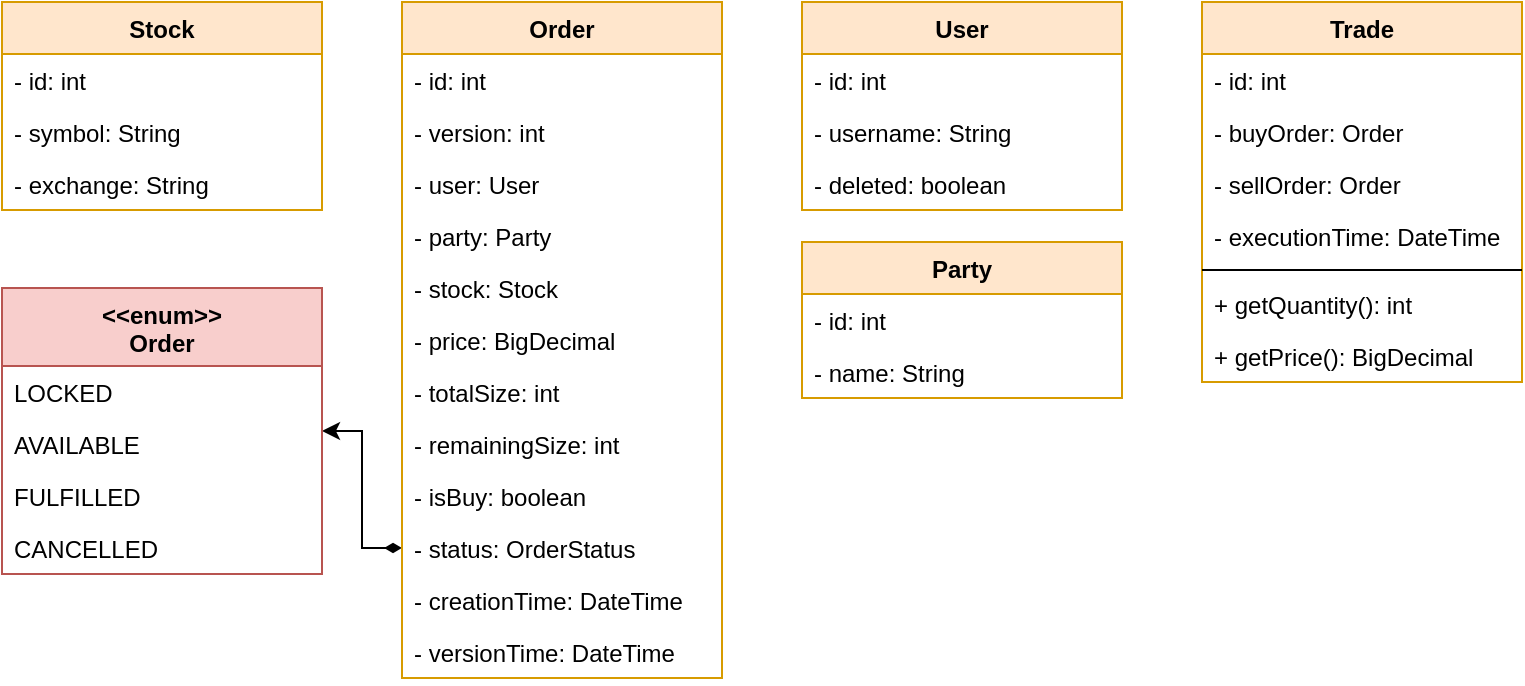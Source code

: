 <mxfile version="13.0.3" type="device"><diagram id="C5RBs43oDa-KdzZeNtuy" name="Page-1"><mxGraphModel dx="1106" dy="776" grid="1" gridSize="10" guides="1" tooltips="1" connect="1" arrows="1" fold="1" page="1" pageScale="1" pageWidth="827" pageHeight="1169" math="0" shadow="0"><root><mxCell id="WIyWlLk6GJQsqaUBKTNV-0"/><mxCell id="WIyWlLk6GJQsqaUBKTNV-1" parent="WIyWlLk6GJQsqaUBKTNV-0"/><mxCell id="MFFPU8wx8YNrofb2JPWO-0" value="Stock" style="swimlane;fontStyle=1;align=center;verticalAlign=top;childLayout=stackLayout;horizontal=1;startSize=26;horizontalStack=0;resizeParent=1;resizeParentMax=0;resizeLast=0;collapsible=1;marginBottom=0;fillColor=#ffe6cc;strokeColor=#d79b00;" parent="WIyWlLk6GJQsqaUBKTNV-1" vertex="1"><mxGeometry x="40" y="40" width="160" height="104" as="geometry"/></mxCell><mxCell id="MFFPU8wx8YNrofb2JPWO-1" value="- id: int" style="text;strokeColor=none;fillColor=none;align=left;verticalAlign=top;spacingLeft=4;spacingRight=4;overflow=hidden;rotatable=0;points=[[0,0.5],[1,0.5]];portConstraint=eastwest;" parent="MFFPU8wx8YNrofb2JPWO-0" vertex="1"><mxGeometry y="26" width="160" height="26" as="geometry"/></mxCell><mxCell id="MFFPU8wx8YNrofb2JPWO-4" value="- symbol: String" style="text;strokeColor=none;fillColor=none;align=left;verticalAlign=top;spacingLeft=4;spacingRight=4;overflow=hidden;rotatable=0;points=[[0,0.5],[1,0.5]];portConstraint=eastwest;" parent="MFFPU8wx8YNrofb2JPWO-0" vertex="1"><mxGeometry y="52" width="160" height="26" as="geometry"/></mxCell><mxCell id="MFFPU8wx8YNrofb2JPWO-5" value="- exchange: String" style="text;strokeColor=none;fillColor=none;align=left;verticalAlign=top;spacingLeft=4;spacingRight=4;overflow=hidden;rotatable=0;points=[[0,0.5],[1,0.5]];portConstraint=eastwest;" parent="MFFPU8wx8YNrofb2JPWO-0" vertex="1"><mxGeometry y="78" width="160" height="26" as="geometry"/></mxCell><mxCell id="MFFPU8wx8YNrofb2JPWO-35" style="edgeStyle=orthogonalEdgeStyle;rounded=0;orthogonalLoop=1;jettySize=auto;html=1;startArrow=diamondThin;startFill=1;" parent="WIyWlLk6GJQsqaUBKTNV-1" source="MFFPU8wx8YNrofb2JPWO-15" target="MFFPU8wx8YNrofb2JPWO-22" edge="1"><mxGeometry relative="1" as="geometry"/></mxCell><mxCell id="MFFPU8wx8YNrofb2JPWO-36" value="User" style="swimlane;fontStyle=1;align=center;verticalAlign=top;childLayout=stackLayout;horizontal=1;startSize=26;horizontalStack=0;resizeParent=1;resizeParentMax=0;resizeLast=0;collapsible=1;marginBottom=0;fillColor=#ffe6cc;strokeColor=#d79b00;" parent="WIyWlLk6GJQsqaUBKTNV-1" vertex="1"><mxGeometry x="440" y="40" width="160" height="104" as="geometry"/></mxCell><mxCell id="MFFPU8wx8YNrofb2JPWO-37" value="- id: int" style="text;strokeColor=none;fillColor=none;align=left;verticalAlign=top;spacingLeft=4;spacingRight=4;overflow=hidden;rotatable=0;points=[[0,0.5],[1,0.5]];portConstraint=eastwest;" parent="MFFPU8wx8YNrofb2JPWO-36" vertex="1"><mxGeometry y="26" width="160" height="26" as="geometry"/></mxCell><mxCell id="MFFPU8wx8YNrofb2JPWO-38" value="- username: String" style="text;strokeColor=none;fillColor=none;align=left;verticalAlign=top;spacingLeft=4;spacingRight=4;overflow=hidden;rotatable=0;points=[[0,0.5],[1,0.5]];portConstraint=eastwest;" parent="MFFPU8wx8YNrofb2JPWO-36" vertex="1"><mxGeometry y="52" width="160" height="26" as="geometry"/></mxCell><mxCell id="MFFPU8wx8YNrofb2JPWO-39" value="- deleted: boolean" style="text;strokeColor=none;fillColor=none;align=left;verticalAlign=top;spacingLeft=4;spacingRight=4;overflow=hidden;rotatable=0;points=[[0,0.5],[1,0.5]];portConstraint=eastwest;" parent="MFFPU8wx8YNrofb2JPWO-36" vertex="1"><mxGeometry y="78" width="160" height="26" as="geometry"/></mxCell><mxCell id="MFFPU8wx8YNrofb2JPWO-47" value="Trade" style="swimlane;fontStyle=1;align=center;verticalAlign=top;childLayout=stackLayout;horizontal=1;startSize=26;horizontalStack=0;resizeParent=1;resizeParentMax=0;resizeLast=0;collapsible=1;marginBottom=0;fillColor=#ffe6cc;strokeColor=#d79b00;" parent="WIyWlLk6GJQsqaUBKTNV-1" vertex="1"><mxGeometry x="640" y="40" width="160" height="190" as="geometry"/></mxCell><mxCell id="MFFPU8wx8YNrofb2JPWO-48" value="- id: int" style="text;strokeColor=none;fillColor=none;align=left;verticalAlign=top;spacingLeft=4;spacingRight=4;overflow=hidden;rotatable=0;points=[[0,0.5],[1,0.5]];portConstraint=eastwest;" parent="MFFPU8wx8YNrofb2JPWO-47" vertex="1"><mxGeometry y="26" width="160" height="26" as="geometry"/></mxCell><mxCell id="MFFPU8wx8YNrofb2JPWO-49" value="- buyOrder: Order" style="text;strokeColor=none;fillColor=none;align=left;verticalAlign=top;spacingLeft=4;spacingRight=4;overflow=hidden;rotatable=0;points=[[0,0.5],[1,0.5]];portConstraint=eastwest;" parent="MFFPU8wx8YNrofb2JPWO-47" vertex="1"><mxGeometry y="52" width="160" height="26" as="geometry"/></mxCell><mxCell id="MFFPU8wx8YNrofb2JPWO-50" value="- sellOrder: Order" style="text;strokeColor=none;fillColor=none;align=left;verticalAlign=top;spacingLeft=4;spacingRight=4;overflow=hidden;rotatable=0;points=[[0,0.5],[1,0.5]];portConstraint=eastwest;" parent="MFFPU8wx8YNrofb2JPWO-47" vertex="1"><mxGeometry y="78" width="160" height="26" as="geometry"/></mxCell><mxCell id="MFFPU8wx8YNrofb2JPWO-53" value="- executionTime: DateTime" style="text;strokeColor=none;fillColor=none;align=left;verticalAlign=top;spacingLeft=4;spacingRight=4;overflow=hidden;rotatable=0;points=[[0,0.5],[1,0.5]];portConstraint=eastwest;" parent="MFFPU8wx8YNrofb2JPWO-47" vertex="1"><mxGeometry y="104" width="160" height="26" as="geometry"/></mxCell><mxCell id="CFTHOnBjxvh4SLsITnT6-0" value="" style="line;strokeWidth=1;fillColor=none;align=left;verticalAlign=middle;spacingTop=-1;spacingLeft=3;spacingRight=3;rotatable=0;labelPosition=right;points=[];portConstraint=eastwest;" parent="MFFPU8wx8YNrofb2JPWO-47" vertex="1"><mxGeometry y="130" width="160" height="8" as="geometry"/></mxCell><mxCell id="CFTHOnBjxvh4SLsITnT6-1" value="+ getQuantity(): int" style="text;strokeColor=none;fillColor=none;align=left;verticalAlign=top;spacingLeft=4;spacingRight=4;overflow=hidden;rotatable=0;points=[[0,0.5],[1,0.5]];portConstraint=eastwest;" parent="MFFPU8wx8YNrofb2JPWO-47" vertex="1"><mxGeometry y="138" width="160" height="26" as="geometry"/></mxCell><mxCell id="CFTHOnBjxvh4SLsITnT6-2" value="+ getPrice(): BigDecimal" style="text;strokeColor=none;fillColor=none;align=left;verticalAlign=top;spacingLeft=4;spacingRight=4;overflow=hidden;rotatable=0;points=[[0,0.5],[1,0.5]];portConstraint=eastwest;" parent="MFFPU8wx8YNrofb2JPWO-47" vertex="1"><mxGeometry y="164" width="160" height="26" as="geometry"/></mxCell><mxCell id="iDOMzTH5VT_PB0ZZl9Wv-0" value="Party" style="swimlane;fontStyle=1;align=center;verticalAlign=top;childLayout=stackLayout;horizontal=1;startSize=26;horizontalStack=0;resizeParent=1;resizeParentMax=0;resizeLast=0;collapsible=1;marginBottom=0;fillColor=#ffe6cc;strokeColor=#d79b00;" vertex="1" parent="WIyWlLk6GJQsqaUBKTNV-1"><mxGeometry x="440" y="160" width="160" height="78" as="geometry"/></mxCell><mxCell id="iDOMzTH5VT_PB0ZZl9Wv-1" value="- id: int" style="text;strokeColor=none;fillColor=none;align=left;verticalAlign=top;spacingLeft=4;spacingRight=4;overflow=hidden;rotatable=0;points=[[0,0.5],[1,0.5]];portConstraint=eastwest;" vertex="1" parent="iDOMzTH5VT_PB0ZZl9Wv-0"><mxGeometry y="26" width="160" height="26" as="geometry"/></mxCell><mxCell id="iDOMzTH5VT_PB0ZZl9Wv-2" value="- name: String" style="text;strokeColor=none;fillColor=none;align=left;verticalAlign=top;spacingLeft=4;spacingRight=4;overflow=hidden;rotatable=0;points=[[0,0.5],[1,0.5]];portConstraint=eastwest;" vertex="1" parent="iDOMzTH5VT_PB0ZZl9Wv-0"><mxGeometry y="52" width="160" height="26" as="geometry"/></mxCell><mxCell id="MFFPU8wx8YNrofb2JPWO-22" value="&lt;&lt;enum&gt;&gt;&#10;Order" style="swimlane;fontStyle=1;align=center;verticalAlign=top;childLayout=stackLayout;horizontal=1;startSize=39;horizontalStack=0;resizeParent=1;resizeParentMax=0;resizeLast=0;collapsible=1;marginBottom=0;fillColor=#f8cecc;strokeColor=#b85450;" parent="WIyWlLk6GJQsqaUBKTNV-1" vertex="1"><mxGeometry x="40" y="183" width="160" height="143" as="geometry"/></mxCell><mxCell id="iDOMzTH5VT_PB0ZZl9Wv-6" value="LOCKED" style="text;strokeColor=none;fillColor=none;align=left;verticalAlign=top;spacingLeft=4;spacingRight=4;overflow=hidden;rotatable=0;points=[[0,0.5],[1,0.5]];portConstraint=eastwest;" vertex="1" parent="MFFPU8wx8YNrofb2JPWO-22"><mxGeometry y="39" width="160" height="26" as="geometry"/></mxCell><mxCell id="MFFPU8wx8YNrofb2JPWO-32" value="AVAILABLE" style="text;strokeColor=none;fillColor=none;align=left;verticalAlign=top;spacingLeft=4;spacingRight=4;overflow=hidden;rotatable=0;points=[[0,0.5],[1,0.5]];portConstraint=eastwest;" parent="MFFPU8wx8YNrofb2JPWO-22" vertex="1"><mxGeometry y="65" width="160" height="26" as="geometry"/></mxCell><mxCell id="MFFPU8wx8YNrofb2JPWO-33" value="FULFILLED" style="text;strokeColor=none;fillColor=none;align=left;verticalAlign=top;spacingLeft=4;spacingRight=4;overflow=hidden;rotatable=0;points=[[0,0.5],[1,0.5]];portConstraint=eastwest;" parent="MFFPU8wx8YNrofb2JPWO-22" vertex="1"><mxGeometry y="91" width="160" height="26" as="geometry"/></mxCell><mxCell id="MFFPU8wx8YNrofb2JPWO-34" value="CANCELLED" style="text;strokeColor=none;fillColor=none;align=left;verticalAlign=top;spacingLeft=4;spacingRight=4;overflow=hidden;rotatable=0;points=[[0,0.5],[1,0.5]];portConstraint=eastwest;" parent="MFFPU8wx8YNrofb2JPWO-22" vertex="1"><mxGeometry y="117" width="160" height="26" as="geometry"/></mxCell><mxCell id="MFFPU8wx8YNrofb2JPWO-6" value="Order" style="swimlane;fontStyle=1;align=center;verticalAlign=top;childLayout=stackLayout;horizontal=1;startSize=26;horizontalStack=0;resizeParent=1;resizeParentMax=0;resizeLast=0;collapsible=1;marginBottom=0;fillColor=#ffe6cc;strokeColor=#d79b00;" parent="WIyWlLk6GJQsqaUBKTNV-1" vertex="1"><mxGeometry x="240" y="40" width="160" height="338" as="geometry"/></mxCell><mxCell id="MFFPU8wx8YNrofb2JPWO-7" value="- id: int" style="text;strokeColor=none;fillColor=none;align=left;verticalAlign=top;spacingLeft=4;spacingRight=4;overflow=hidden;rotatable=0;points=[[0,0.5],[1,0.5]];portConstraint=eastwest;" parent="MFFPU8wx8YNrofb2JPWO-6" vertex="1"><mxGeometry y="26" width="160" height="26" as="geometry"/></mxCell><mxCell id="iDOMzTH5VT_PB0ZZl9Wv-7" value="- version: int" style="text;strokeColor=none;fillColor=none;align=left;verticalAlign=top;spacingLeft=4;spacingRight=4;overflow=hidden;rotatable=0;points=[[0,0.5],[1,0.5]];portConstraint=eastwest;" vertex="1" parent="MFFPU8wx8YNrofb2JPWO-6"><mxGeometry y="52" width="160" height="26" as="geometry"/></mxCell><mxCell id="MFFPU8wx8YNrofb2JPWO-8" value="- user: User" style="text;strokeColor=none;fillColor=none;align=left;verticalAlign=top;spacingLeft=4;spacingRight=4;overflow=hidden;rotatable=0;points=[[0,0.5],[1,0.5]];portConstraint=eastwest;" parent="MFFPU8wx8YNrofb2JPWO-6" vertex="1"><mxGeometry y="78" width="160" height="26" as="geometry"/></mxCell><mxCell id="iDOMzTH5VT_PB0ZZl9Wv-5" value="- party: Party" style="text;strokeColor=none;fillColor=none;align=left;verticalAlign=top;spacingLeft=4;spacingRight=4;overflow=hidden;rotatable=0;points=[[0,0.5],[1,0.5]];portConstraint=eastwest;" vertex="1" parent="MFFPU8wx8YNrofb2JPWO-6"><mxGeometry y="104" width="160" height="26" as="geometry"/></mxCell><mxCell id="MFFPU8wx8YNrofb2JPWO-9" value="- stock: Stock" style="text;strokeColor=none;fillColor=none;align=left;verticalAlign=top;spacingLeft=4;spacingRight=4;overflow=hidden;rotatable=0;points=[[0,0.5],[1,0.5]];portConstraint=eastwest;" parent="MFFPU8wx8YNrofb2JPWO-6" vertex="1"><mxGeometry y="130" width="160" height="26" as="geometry"/></mxCell><mxCell id="MFFPU8wx8YNrofb2JPWO-10" value="- price: BigDecimal" style="text;strokeColor=none;fillColor=none;align=left;verticalAlign=top;spacingLeft=4;spacingRight=4;overflow=hidden;rotatable=0;points=[[0,0.5],[1,0.5]];portConstraint=eastwest;" parent="MFFPU8wx8YNrofb2JPWO-6" vertex="1"><mxGeometry y="156" width="160" height="26" as="geometry"/></mxCell><mxCell id="MFFPU8wx8YNrofb2JPWO-11" value="- totalSize: int" style="text;strokeColor=none;fillColor=none;align=left;verticalAlign=top;spacingLeft=4;spacingRight=4;overflow=hidden;rotatable=0;points=[[0,0.5],[1,0.5]];portConstraint=eastwest;" parent="MFFPU8wx8YNrofb2JPWO-6" vertex="1"><mxGeometry y="182" width="160" height="26" as="geometry"/></mxCell><mxCell id="MFFPU8wx8YNrofb2JPWO-12" value="- remainingSize: int" style="text;strokeColor=none;fillColor=none;align=left;verticalAlign=top;spacingLeft=4;spacingRight=4;overflow=hidden;rotatable=0;points=[[0,0.5],[1,0.5]];portConstraint=eastwest;" parent="MFFPU8wx8YNrofb2JPWO-6" vertex="1"><mxGeometry y="208" width="160" height="26" as="geometry"/></mxCell><mxCell id="MFFPU8wx8YNrofb2JPWO-13" value="- isBuy: boolean" style="text;strokeColor=none;fillColor=none;align=left;verticalAlign=top;spacingLeft=4;spacingRight=4;overflow=hidden;rotatable=0;points=[[0,0.5],[1,0.5]];portConstraint=eastwest;" parent="MFFPU8wx8YNrofb2JPWO-6" vertex="1"><mxGeometry y="234" width="160" height="26" as="geometry"/></mxCell><mxCell id="MFFPU8wx8YNrofb2JPWO-15" value="- status: OrderStatus" style="text;strokeColor=none;fillColor=none;align=left;verticalAlign=top;spacingLeft=4;spacingRight=4;overflow=hidden;rotatable=0;points=[[0,0.5],[1,0.5]];portConstraint=eastwest;" parent="MFFPU8wx8YNrofb2JPWO-6" vertex="1"><mxGeometry y="260" width="160" height="26" as="geometry"/></mxCell><mxCell id="MFFPU8wx8YNrofb2JPWO-16" value="- creationTime: DateTime" style="text;strokeColor=none;fillColor=none;align=left;verticalAlign=top;spacingLeft=4;spacingRight=4;overflow=hidden;rotatable=0;points=[[0,0.5],[1,0.5]];portConstraint=eastwest;" parent="MFFPU8wx8YNrofb2JPWO-6" vertex="1"><mxGeometry y="286" width="160" height="26" as="geometry"/></mxCell><mxCell id="iDOMzTH5VT_PB0ZZl9Wv-8" value="- versionTime: DateTime" style="text;strokeColor=none;fillColor=none;align=left;verticalAlign=top;spacingLeft=4;spacingRight=4;overflow=hidden;rotatable=0;points=[[0,0.5],[1,0.5]];portConstraint=eastwest;" vertex="1" parent="MFFPU8wx8YNrofb2JPWO-6"><mxGeometry y="312" width="160" height="26" as="geometry"/></mxCell></root></mxGraphModel></diagram></mxfile>